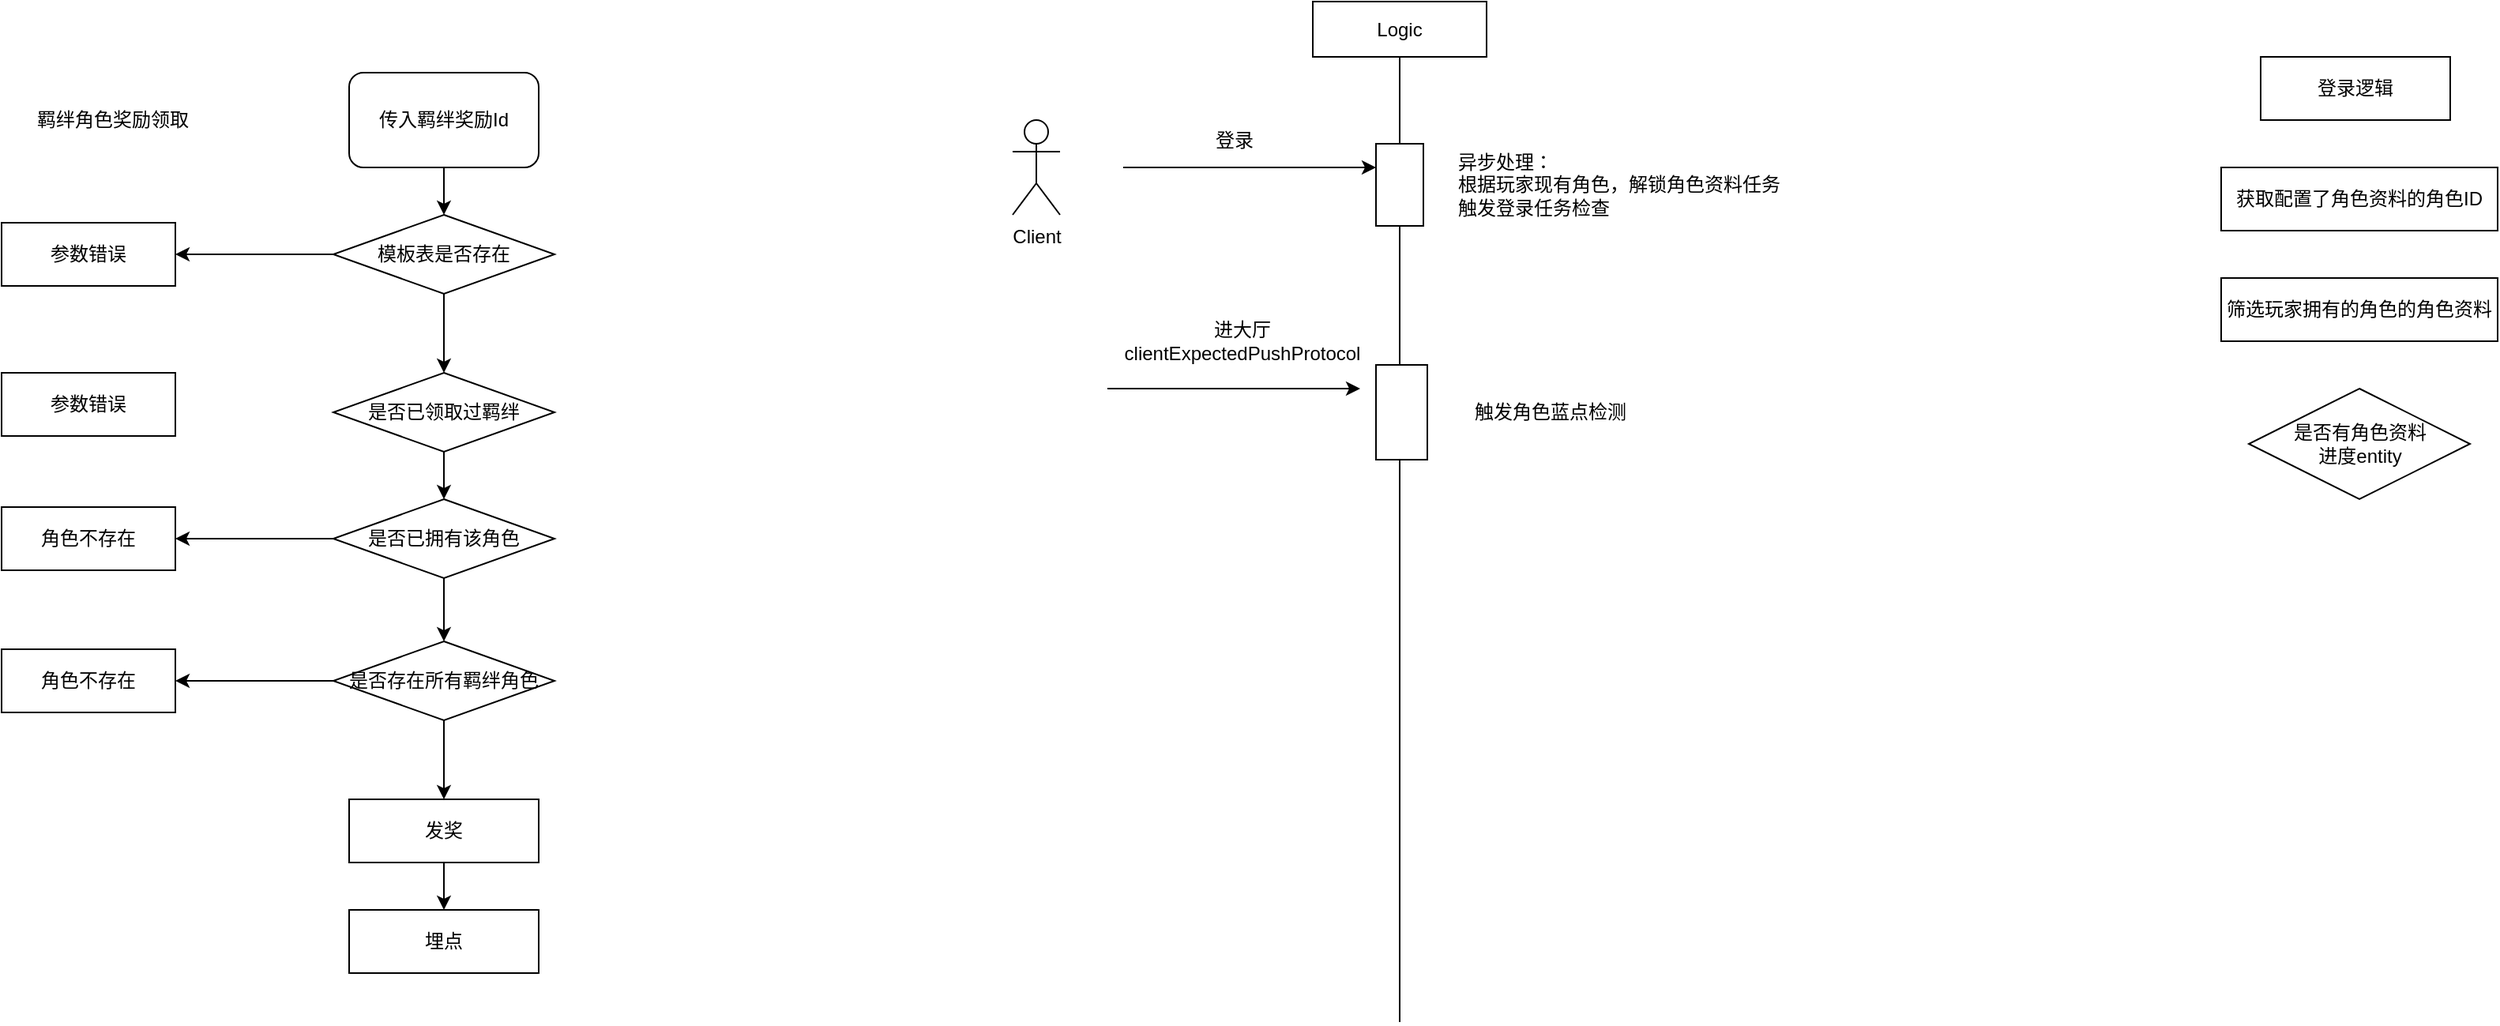 <mxfile version="21.3.6" type="github">
  <diagram name="第 1 页" id="kdVOFN4OeXV8Te4mJ-ZW">
    <mxGraphModel dx="1434" dy="764" grid="1" gridSize="10" guides="1" tooltips="1" connect="1" arrows="1" fold="1" page="1" pageScale="1" pageWidth="4681" pageHeight="3300" math="0" shadow="0">
      <root>
        <mxCell id="0" />
        <mxCell id="1" parent="0" />
        <mxCell id="ye-Hzo8tlc1K3YxT7vBc-22" style="edgeStyle=orthogonalEdgeStyle;rounded=0;orthogonalLoop=1;jettySize=auto;html=1;exitX=0.5;exitY=1;exitDx=0;exitDy=0;" parent="1" source="ye-Hzo8tlc1K3YxT7vBc-1" target="ye-Hzo8tlc1K3YxT7vBc-4" edge="1">
          <mxGeometry relative="1" as="geometry" />
        </mxCell>
        <mxCell id="ye-Hzo8tlc1K3YxT7vBc-1" value="传入羁绊奖励Id" style="rounded=1;whiteSpace=wrap;html=1;" parent="1" vertex="1">
          <mxGeometry x="420" y="170" width="120" height="60" as="geometry" />
        </mxCell>
        <mxCell id="ye-Hzo8tlc1K3YxT7vBc-3" value="羁绊角色奖励领取" style="text;html=1;align=center;verticalAlign=middle;resizable=0;points=[];autosize=1;strokeColor=none;fillColor=none;" parent="1" vertex="1">
          <mxGeometry x="210" y="185" width="120" height="30" as="geometry" />
        </mxCell>
        <mxCell id="ye-Hzo8tlc1K3YxT7vBc-17" style="edgeStyle=orthogonalEdgeStyle;rounded=0;orthogonalLoop=1;jettySize=auto;html=1;exitX=0;exitY=0.5;exitDx=0;exitDy=0;entryX=1;entryY=0.5;entryDx=0;entryDy=0;" parent="1" source="ye-Hzo8tlc1K3YxT7vBc-4" target="ye-Hzo8tlc1K3YxT7vBc-9" edge="1">
          <mxGeometry relative="1" as="geometry" />
        </mxCell>
        <mxCell id="ye-Hzo8tlc1K3YxT7vBc-18" style="edgeStyle=orthogonalEdgeStyle;rounded=0;orthogonalLoop=1;jettySize=auto;html=1;exitX=0.5;exitY=1;exitDx=0;exitDy=0;entryX=0.5;entryY=0;entryDx=0;entryDy=0;" parent="1" source="ye-Hzo8tlc1K3YxT7vBc-4" target="ye-Hzo8tlc1K3YxT7vBc-23" edge="1">
          <mxGeometry relative="1" as="geometry">
            <mxPoint x="480" y="340" as="targetPoint" />
          </mxGeometry>
        </mxCell>
        <mxCell id="ye-Hzo8tlc1K3YxT7vBc-4" value="模板表是否存在" style="rhombus;whiteSpace=wrap;html=1;" parent="1" vertex="1">
          <mxGeometry x="410" y="260" width="140" height="50" as="geometry" />
        </mxCell>
        <mxCell id="ye-Hzo8tlc1K3YxT7vBc-16" style="edgeStyle=orthogonalEdgeStyle;rounded=0;orthogonalLoop=1;jettySize=auto;html=1;exitX=0;exitY=0.5;exitDx=0;exitDy=0;" parent="1" source="ye-Hzo8tlc1K3YxT7vBc-6" target="ye-Hzo8tlc1K3YxT7vBc-13" edge="1">
          <mxGeometry relative="1" as="geometry" />
        </mxCell>
        <mxCell id="ye-Hzo8tlc1K3YxT7vBc-19" style="edgeStyle=orthogonalEdgeStyle;rounded=0;orthogonalLoop=1;jettySize=auto;html=1;exitX=0.5;exitY=1;exitDx=0;exitDy=0;" parent="1" source="ye-Hzo8tlc1K3YxT7vBc-6" target="ye-Hzo8tlc1K3YxT7vBc-7" edge="1">
          <mxGeometry relative="1" as="geometry" />
        </mxCell>
        <mxCell id="ye-Hzo8tlc1K3YxT7vBc-6" value="是否已拥有该角色" style="rhombus;whiteSpace=wrap;html=1;" parent="1" vertex="1">
          <mxGeometry x="410" y="440" width="140" height="50" as="geometry" />
        </mxCell>
        <mxCell id="ye-Hzo8tlc1K3YxT7vBc-15" style="edgeStyle=orthogonalEdgeStyle;rounded=0;orthogonalLoop=1;jettySize=auto;html=1;exitX=0;exitY=0.5;exitDx=0;exitDy=0;entryX=1;entryY=0.5;entryDx=0;entryDy=0;" parent="1" source="ye-Hzo8tlc1K3YxT7vBc-7" target="ye-Hzo8tlc1K3YxT7vBc-14" edge="1">
          <mxGeometry relative="1" as="geometry" />
        </mxCell>
        <mxCell id="ye-Hzo8tlc1K3YxT7vBc-20" style="edgeStyle=orthogonalEdgeStyle;rounded=0;orthogonalLoop=1;jettySize=auto;html=1;exitX=0.5;exitY=1;exitDx=0;exitDy=0;" parent="1" source="ye-Hzo8tlc1K3YxT7vBc-7" target="ye-Hzo8tlc1K3YxT7vBc-11" edge="1">
          <mxGeometry relative="1" as="geometry" />
        </mxCell>
        <mxCell id="ye-Hzo8tlc1K3YxT7vBc-7" value="是否存在所有羁绊角色" style="rhombus;whiteSpace=wrap;html=1;" parent="1" vertex="1">
          <mxGeometry x="410" y="530" width="140" height="50" as="geometry" />
        </mxCell>
        <mxCell id="ye-Hzo8tlc1K3YxT7vBc-9" value="参数错误" style="whiteSpace=wrap;html=1;" parent="1" vertex="1">
          <mxGeometry x="200" y="265" width="110" height="40" as="geometry" />
        </mxCell>
        <mxCell id="ye-Hzo8tlc1K3YxT7vBc-21" style="edgeStyle=orthogonalEdgeStyle;rounded=0;orthogonalLoop=1;jettySize=auto;html=1;exitX=0.5;exitY=1;exitDx=0;exitDy=0;entryX=0.5;entryY=0;entryDx=0;entryDy=0;" parent="1" source="ye-Hzo8tlc1K3YxT7vBc-11" target="ye-Hzo8tlc1K3YxT7vBc-12" edge="1">
          <mxGeometry relative="1" as="geometry" />
        </mxCell>
        <mxCell id="ye-Hzo8tlc1K3YxT7vBc-11" value="发奖" style="rounded=0;whiteSpace=wrap;html=1;" parent="1" vertex="1">
          <mxGeometry x="420" y="630" width="120" height="40" as="geometry" />
        </mxCell>
        <mxCell id="ye-Hzo8tlc1K3YxT7vBc-12" value="埋点" style="rounded=0;whiteSpace=wrap;html=1;" parent="1" vertex="1">
          <mxGeometry x="420" y="700" width="120" height="40" as="geometry" />
        </mxCell>
        <mxCell id="ye-Hzo8tlc1K3YxT7vBc-13" value="角色不存在" style="whiteSpace=wrap;html=1;" parent="1" vertex="1">
          <mxGeometry x="200" y="445" width="110" height="40" as="geometry" />
        </mxCell>
        <mxCell id="ye-Hzo8tlc1K3YxT7vBc-14" value="角色不存在" style="whiteSpace=wrap;html=1;" parent="1" vertex="1">
          <mxGeometry x="200" y="535" width="110" height="40" as="geometry" />
        </mxCell>
        <mxCell id="ye-Hzo8tlc1K3YxT7vBc-24" style="edgeStyle=orthogonalEdgeStyle;rounded=0;orthogonalLoop=1;jettySize=auto;html=1;exitX=0.5;exitY=1;exitDx=0;exitDy=0;entryX=0.5;entryY=0;entryDx=0;entryDy=0;" parent="1" source="ye-Hzo8tlc1K3YxT7vBc-23" target="ye-Hzo8tlc1K3YxT7vBc-6" edge="1">
          <mxGeometry relative="1" as="geometry" />
        </mxCell>
        <mxCell id="ye-Hzo8tlc1K3YxT7vBc-23" value="是否已领取过羁绊" style="rhombus;whiteSpace=wrap;html=1;" parent="1" vertex="1">
          <mxGeometry x="410" y="360" width="140" height="50" as="geometry" />
        </mxCell>
        <mxCell id="ye-Hzo8tlc1K3YxT7vBc-25" value="参数错误" style="whiteSpace=wrap;html=1;" parent="1" vertex="1">
          <mxGeometry x="200" y="360" width="110" height="40" as="geometry" />
        </mxCell>
        <mxCell id="3l4a-vmYQsrZcGw0gVcB-1" value="Logic" style="rounded=0;whiteSpace=wrap;html=1;" vertex="1" parent="1">
          <mxGeometry x="1030" y="125" width="110" height="35" as="geometry" />
        </mxCell>
        <mxCell id="3l4a-vmYQsrZcGw0gVcB-2" value="Client" style="shape=umlActor;verticalLabelPosition=bottom;verticalAlign=top;html=1;outlineConnect=0;" vertex="1" parent="1">
          <mxGeometry x="840" y="200" width="30" height="60" as="geometry" />
        </mxCell>
        <mxCell id="3l4a-vmYQsrZcGw0gVcB-3" value="" style="endArrow=none;html=1;rounded=0;entryX=0.5;entryY=1;entryDx=0;entryDy=0;" edge="1" parent="1" source="3l4a-vmYQsrZcGw0gVcB-6" target="3l4a-vmYQsrZcGw0gVcB-1">
          <mxGeometry width="50" height="50" relative="1" as="geometry">
            <mxPoint x="1085" y="771" as="sourcePoint" />
            <mxPoint x="1150" y="340" as="targetPoint" />
          </mxGeometry>
        </mxCell>
        <mxCell id="3l4a-vmYQsrZcGw0gVcB-4" value="" style="endArrow=classic;html=1;rounded=0;" edge="1" parent="1">
          <mxGeometry width="50" height="50" relative="1" as="geometry">
            <mxPoint x="910" y="230" as="sourcePoint" />
            <mxPoint x="1070" y="230" as="targetPoint" />
          </mxGeometry>
        </mxCell>
        <mxCell id="3l4a-vmYQsrZcGw0gVcB-5" value="登录" style="text;html=1;align=center;verticalAlign=middle;resizable=0;points=[];autosize=1;strokeColor=none;fillColor=none;" vertex="1" parent="1">
          <mxGeometry x="955" y="198" width="50" height="30" as="geometry" />
        </mxCell>
        <mxCell id="3l4a-vmYQsrZcGw0gVcB-7" value="" style="endArrow=none;html=1;rounded=0;entryX=0.5;entryY=1;entryDx=0;entryDy=0;" edge="1" parent="1" target="3l4a-vmYQsrZcGw0gVcB-6">
          <mxGeometry width="50" height="50" relative="1" as="geometry">
            <mxPoint x="1085" y="771" as="sourcePoint" />
            <mxPoint x="1085" y="160" as="targetPoint" />
          </mxGeometry>
        </mxCell>
        <mxCell id="3l4a-vmYQsrZcGw0gVcB-6" value="" style="rounded=0;whiteSpace=wrap;html=1;" vertex="1" parent="1">
          <mxGeometry x="1070" y="215" width="30" height="52" as="geometry" />
        </mxCell>
        <mxCell id="3l4a-vmYQsrZcGw0gVcB-8" value="异步处理：&lt;br&gt;根据玩家现有角色，解锁角色资料任务&lt;br&gt;触发登录任务检查" style="text;html=1;align=left;verticalAlign=middle;resizable=0;points=[];autosize=1;strokeColor=none;fillColor=none;" vertex="1" parent="1">
          <mxGeometry x="1120" y="211" width="230" height="60" as="geometry" />
        </mxCell>
        <mxCell id="3l4a-vmYQsrZcGw0gVcB-9" value="" style="endArrow=classic;html=1;rounded=0;" edge="1" parent="1">
          <mxGeometry width="50" height="50" relative="1" as="geometry">
            <mxPoint x="900" y="370" as="sourcePoint" />
            <mxPoint x="1060" y="370" as="targetPoint" />
          </mxGeometry>
        </mxCell>
        <mxCell id="3l4a-vmYQsrZcGw0gVcB-10" value="进大厅&lt;br&gt;clientExpectedPushProtocol" style="text;html=1;align=center;verticalAlign=middle;resizable=0;points=[];autosize=1;strokeColor=none;fillColor=none;" vertex="1" parent="1">
          <mxGeometry x="900" y="320" width="170" height="40" as="geometry" />
        </mxCell>
        <mxCell id="3l4a-vmYQsrZcGw0gVcB-11" value="" style="rounded=0;whiteSpace=wrap;html=1;" vertex="1" parent="1">
          <mxGeometry x="1070" y="355" width="32.5" height="60" as="geometry" />
        </mxCell>
        <mxCell id="3l4a-vmYQsrZcGw0gVcB-12" value="触发角色蓝点检测" style="text;html=1;align=center;verticalAlign=middle;resizable=0;points=[];autosize=1;strokeColor=none;fillColor=none;" vertex="1" parent="1">
          <mxGeometry x="1120" y="370" width="120" height="30" as="geometry" />
        </mxCell>
        <mxCell id="3l4a-vmYQsrZcGw0gVcB-13" value="登录逻辑" style="whiteSpace=wrap;html=1;" vertex="1" parent="1">
          <mxGeometry x="1630" y="160" width="120" height="40" as="geometry" />
        </mxCell>
        <mxCell id="3l4a-vmYQsrZcGw0gVcB-14" value="获取配置了角色资料的角色ID" style="whiteSpace=wrap;html=1;" vertex="1" parent="1">
          <mxGeometry x="1605" y="230" width="175" height="40" as="geometry" />
        </mxCell>
        <mxCell id="3l4a-vmYQsrZcGw0gVcB-15" value="筛选玩家拥有的角色的角色资料" style="rounded=0;whiteSpace=wrap;html=1;" vertex="1" parent="1">
          <mxGeometry x="1605" y="300" width="175" height="40" as="geometry" />
        </mxCell>
        <mxCell id="3l4a-vmYQsrZcGw0gVcB-18" value="是否有角色资料&lt;br&gt;进度entity" style="rhombus;whiteSpace=wrap;html=1;" vertex="1" parent="1">
          <mxGeometry x="1622.5" y="370" width="140" height="70" as="geometry" />
        </mxCell>
      </root>
    </mxGraphModel>
  </diagram>
</mxfile>
